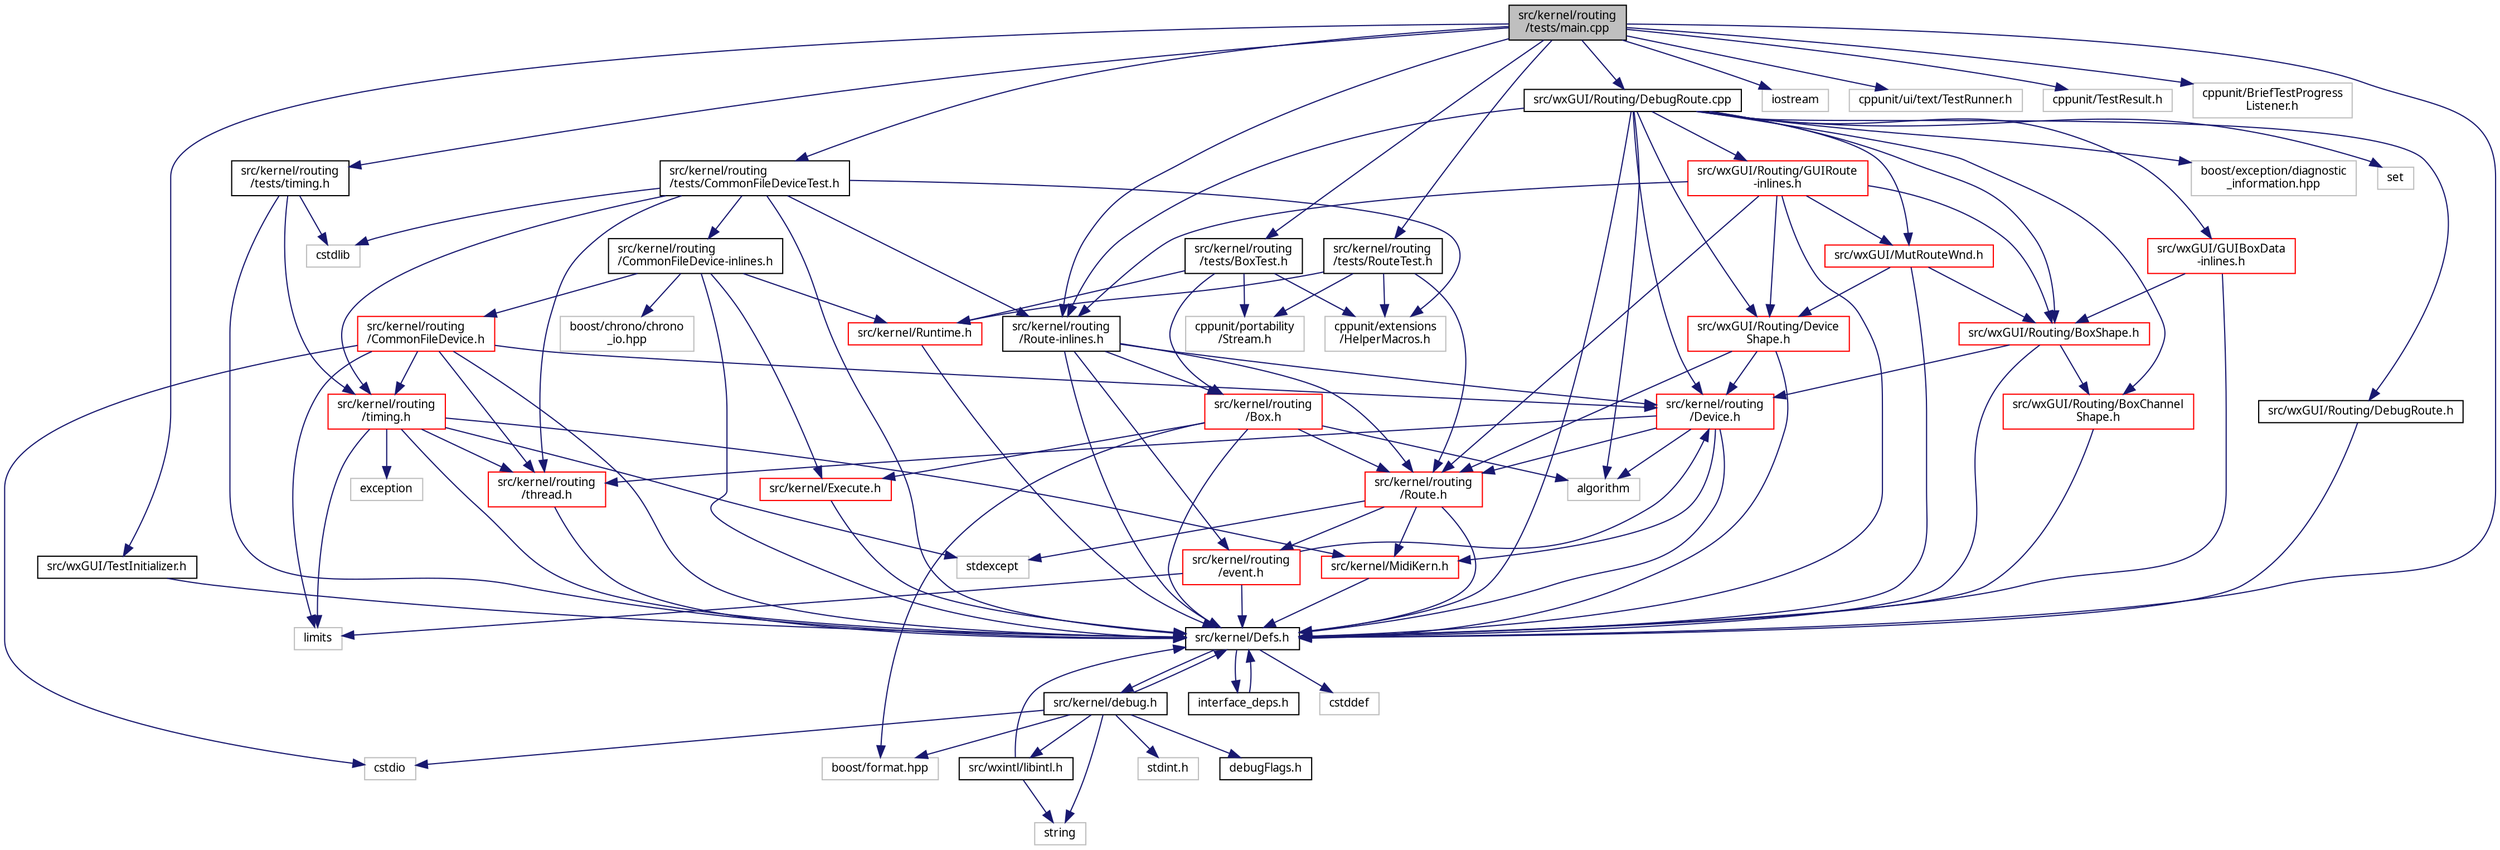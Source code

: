 digraph "src/kernel/routing/tests/main.cpp"
{
  edge [fontname="Sans",fontsize="10",labelfontname="Sans",labelfontsize="10"];
  node [fontname="Sans",fontsize="10",shape=record];
  Node0 [label="src/kernel/routing\l/tests/main.cpp",height=0.2,width=0.4,color="black", fillcolor="grey75", style="filled", fontcolor="black"];
  Node0 -> Node1 [color="midnightblue",fontsize="10",style="solid",fontname="Sans"];
  Node1 [label="src/kernel/Defs.h",height=0.2,width=0.4,color="black", fillcolor="white", style="filled",URL="$d1/d73/Defs_8h.html",tooltip="Common definitions. "];
  Node1 -> Node2 [color="midnightblue",fontsize="10",style="solid",fontname="Sans"];
  Node2 [label="interface_deps.h",height=0.2,width=0.4,color="black", fillcolor="white", style="filled",URL="$de/ddd/interface__deps_8h.html"];
  Node2 -> Node1 [color="midnightblue",fontsize="10",style="solid",fontname="Sans"];
  Node1 -> Node3 [color="midnightblue",fontsize="10",style="solid",fontname="Sans"];
  Node3 [label="cstddef",height=0.2,width=0.4,color="grey75", fillcolor="white", style="filled"];
  Node1 -> Node4 [color="midnightblue",fontsize="10",style="solid",fontname="Sans"];
  Node4 [label="src/kernel/debug.h",height=0.2,width=0.4,color="black", fillcolor="white", style="filled",URL="$db/d16/debug_8h.html"];
  Node4 -> Node1 [color="midnightblue",fontsize="10",style="solid",fontname="Sans"];
  Node4 -> Node5 [color="midnightblue",fontsize="10",style="solid",fontname="Sans"];
  Node5 [label="src/wxintl/libintl.h",height=0.2,width=0.4,color="black", fillcolor="white", style="filled",URL="$d4/d64/libintl_8h.html"];
  Node5 -> Node1 [color="midnightblue",fontsize="10",style="solid",fontname="Sans"];
  Node5 -> Node6 [color="midnightblue",fontsize="10",style="solid",fontname="Sans"];
  Node6 [label="string",height=0.2,width=0.4,color="grey75", fillcolor="white", style="filled"];
  Node4 -> Node6 [color="midnightblue",fontsize="10",style="solid",fontname="Sans"];
  Node4 -> Node7 [color="midnightblue",fontsize="10",style="solid",fontname="Sans"];
  Node7 [label="cstdio",height=0.2,width=0.4,color="grey75", fillcolor="white", style="filled"];
  Node4 -> Node8 [color="midnightblue",fontsize="10",style="solid",fontname="Sans"];
  Node8 [label="boost/format.hpp",height=0.2,width=0.4,color="grey75", fillcolor="white", style="filled"];
  Node4 -> Node9 [color="midnightblue",fontsize="10",style="solid",fontname="Sans"];
  Node9 [label="stdint.h",height=0.2,width=0.4,color="grey75", fillcolor="white", style="filled"];
  Node4 -> Node10 [color="midnightblue",fontsize="10",style="solid",fontname="Sans"];
  Node10 [label="debugFlags.h",height=0.2,width=0.4,color="black", fillcolor="white", style="filled",URL="$d4/dab/debugFlags_8h.html",tooltip="Debug flags for mutabor debug mode. "];
  Node0 -> Node11 [color="midnightblue",fontsize="10",style="solid",fontname="Sans"];
  Node11 [label="src/kernel/routing\l/tests/CommonFileDeviceTest.h",height=0.2,width=0.4,color="black", fillcolor="white", style="filled",URL="$d4/d70/CommonFileDeviceTest_8h.html"];
  Node11 -> Node1 [color="midnightblue",fontsize="10",style="solid",fontname="Sans"];
  Node11 -> Node12 [color="midnightblue",fontsize="10",style="solid",fontname="Sans"];
  Node12 [label="src/kernel/routing\l/CommonFileDevice-inlines.h",height=0.2,width=0.4,color="black", fillcolor="white", style="filled",URL="$d9/d6a/CommonFileDevice-inlines_8h.html"];
  Node12 -> Node1 [color="midnightblue",fontsize="10",style="solid",fontname="Sans"];
  Node12 -> Node13 [color="midnightblue",fontsize="10",style="solid",fontname="Sans"];
  Node13 [label="src/kernel/routing\l/CommonFileDevice.h",height=0.2,width=0.4,color="red", fillcolor="white", style="filled",URL="$d9/d17/CommonFileDevice_8h.html"];
  Node13 -> Node1 [color="midnightblue",fontsize="10",style="solid",fontname="Sans"];
  Node13 -> Node14 [color="midnightblue",fontsize="10",style="solid",fontname="Sans"];
  Node14 [label="src/kernel/routing\l/Device.h",height=0.2,width=0.4,color="red", fillcolor="white", style="filled",URL="$de/d05/Device_8h.html",tooltip="Routing. "];
  Node14 -> Node1 [color="midnightblue",fontsize="10",style="solid",fontname="Sans"];
  Node14 -> Node24 [color="midnightblue",fontsize="10",style="solid",fontname="Sans"];
  Node24 [label="src/kernel/routing\l/Route.h",height=0.2,width=0.4,color="red", fillcolor="white", style="filled",URL="$d1/d65/Route_8h.html",tooltip="Routing. "];
  Node24 -> Node1 [color="midnightblue",fontsize="10",style="solid",fontname="Sans"];
  Node24 -> Node25 [color="midnightblue",fontsize="10",style="solid",fontname="Sans"];
  Node25 [label="src/kernel/MidiKern.h",height=0.2,width=0.4,color="red", fillcolor="white", style="filled",URL="$da/dfd/MidiKern_8h.html"];
  Node25 -> Node1 [color="midnightblue",fontsize="10",style="solid",fontname="Sans"];
  Node24 -> Node30 [color="midnightblue",fontsize="10",style="solid",fontname="Sans"];
  Node30 [label="stdexcept",height=0.2,width=0.4,color="grey75", fillcolor="white", style="filled"];
  Node24 -> Node32 [color="midnightblue",fontsize="10",style="solid",fontname="Sans"];
  Node32 [label="src/kernel/routing\l/event.h",height=0.2,width=0.4,color="red", fillcolor="white", style="filled",URL="$dd/d20/event_8h.html"];
  Node32 -> Node1 [color="midnightblue",fontsize="10",style="solid",fontname="Sans"];
  Node32 -> Node14 [color="midnightblue",fontsize="10",style="solid",fontname="Sans"];
  Node32 -> Node34 [color="midnightblue",fontsize="10",style="solid",fontname="Sans"];
  Node34 [label="limits",height=0.2,width=0.4,color="grey75", fillcolor="white", style="filled"];
  Node14 -> Node35 [color="midnightblue",fontsize="10",style="solid",fontname="Sans"];
  Node35 [label="src/kernel/routing\l/thread.h",height=0.2,width=0.4,color="red", fillcolor="white", style="filled",URL="$db/dd5/thread_8h.html"];
  Node35 -> Node1 [color="midnightblue",fontsize="10",style="solid",fontname="Sans"];
  Node14 -> Node25 [color="midnightblue",fontsize="10",style="solid",fontname="Sans"];
  Node14 -> Node40 [color="midnightblue",fontsize="10",style="solid",fontname="Sans"];
  Node40 [label="algorithm",height=0.2,width=0.4,color="grey75", fillcolor="white", style="filled"];
  Node13 -> Node35 [color="midnightblue",fontsize="10",style="solid",fontname="Sans"];
  Node13 -> Node44 [color="midnightblue",fontsize="10",style="solid",fontname="Sans"];
  Node44 [label="src/kernel/routing\l/timing.h",height=0.2,width=0.4,color="red", fillcolor="white", style="filled",URL="$db/d41/timing_8h.html"];
  Node44 -> Node1 [color="midnightblue",fontsize="10",style="solid",fontname="Sans"];
  Node44 -> Node25 [color="midnightblue",fontsize="10",style="solid",fontname="Sans"];
  Node44 -> Node34 [color="midnightblue",fontsize="10",style="solid",fontname="Sans"];
  Node44 -> Node45 [color="midnightblue",fontsize="10",style="solid",fontname="Sans"];
  Node45 [label="exception",height=0.2,width=0.4,color="grey75", fillcolor="white", style="filled"];
  Node44 -> Node30 [color="midnightblue",fontsize="10",style="solid",fontname="Sans"];
  Node44 -> Node35 [color="midnightblue",fontsize="10",style="solid",fontname="Sans"];
  Node13 -> Node34 [color="midnightblue",fontsize="10",style="solid",fontname="Sans"];
  Node13 -> Node7 [color="midnightblue",fontsize="10",style="solid",fontname="Sans"];
  Node12 -> Node49 [color="midnightblue",fontsize="10",style="solid",fontname="Sans"];
  Node49 [label="src/kernel/Execute.h",height=0.2,width=0.4,color="red", fillcolor="white", style="filled",URL="$de/d11/Execute_8h.html",tooltip="Execute tuning changes. "];
  Node49 -> Node1 [color="midnightblue",fontsize="10",style="solid",fontname="Sans"];
  Node12 -> Node52 [color="midnightblue",fontsize="10",style="solid",fontname="Sans"];
  Node52 [label="src/kernel/Runtime.h",height=0.2,width=0.4,color="red", fillcolor="white", style="filled",URL="$d5/d84/Runtime_8h.html",tooltip="Runtime functions of the (mainly C) old kernel of Mutabor. "];
  Node52 -> Node1 [color="midnightblue",fontsize="10",style="solid",fontname="Sans"];
  Node12 -> Node54 [color="midnightblue",fontsize="10",style="solid",fontname="Sans"];
  Node54 [label="boost/chrono/chrono\l_io.hpp",height=0.2,width=0.4,color="grey75", fillcolor="white", style="filled"];
  Node11 -> Node55 [color="midnightblue",fontsize="10",style="solid",fontname="Sans"];
  Node55 [label="src/kernel/routing\l/Route-inlines.h",height=0.2,width=0.4,color="black", fillcolor="white", style="filled",URL="$d2/d2c/Route-inlines_8h.html"];
  Node55 -> Node1 [color="midnightblue",fontsize="10",style="solid",fontname="Sans"];
  Node55 -> Node24 [color="midnightblue",fontsize="10",style="solid",fontname="Sans"];
  Node55 -> Node14 [color="midnightblue",fontsize="10",style="solid",fontname="Sans"];
  Node55 -> Node56 [color="midnightblue",fontsize="10",style="solid",fontname="Sans"];
  Node56 [label="src/kernel/routing\l/Box.h",height=0.2,width=0.4,color="red", fillcolor="white", style="filled",URL="$de/d0f/Box_8h.html",tooltip="Mutabor Box for C++. "];
  Node56 -> Node1 [color="midnightblue",fontsize="10",style="solid",fontname="Sans"];
  Node56 -> Node24 [color="midnightblue",fontsize="10",style="solid",fontname="Sans"];
  Node56 -> Node49 [color="midnightblue",fontsize="10",style="solid",fontname="Sans"];
  Node56 -> Node40 [color="midnightblue",fontsize="10",style="solid",fontname="Sans"];
  Node56 -> Node8 [color="midnightblue",fontsize="10",style="solid",fontname="Sans"];
  Node55 -> Node32 [color="midnightblue",fontsize="10",style="solid",fontname="Sans"];
  Node11 -> Node44 [color="midnightblue",fontsize="10",style="solid",fontname="Sans"];
  Node11 -> Node35 [color="midnightblue",fontsize="10",style="solid",fontname="Sans"];
  Node11 -> Node61 [color="midnightblue",fontsize="10",style="solid",fontname="Sans"];
  Node61 [label="cstdlib",height=0.2,width=0.4,color="grey75", fillcolor="white", style="filled"];
  Node11 -> Node62 [color="midnightblue",fontsize="10",style="solid",fontname="Sans"];
  Node62 [label="cppunit/extensions\l/HelperMacros.h",height=0.2,width=0.4,color="grey75", fillcolor="white", style="filled"];
  Node0 -> Node63 [color="midnightblue",fontsize="10",style="solid",fontname="Sans"];
  Node63 [label="src/kernel/routing\l/tests/RouteTest.h",height=0.2,width=0.4,color="black", fillcolor="white", style="filled",URL="$dc/d45/RouteTest_8h.html"];
  Node63 -> Node62 [color="midnightblue",fontsize="10",style="solid",fontname="Sans"];
  Node63 -> Node64 [color="midnightblue",fontsize="10",style="solid",fontname="Sans"];
  Node64 [label="cppunit/portability\l/Stream.h",height=0.2,width=0.4,color="grey75", fillcolor="white", style="filled"];
  Node63 -> Node24 [color="midnightblue",fontsize="10",style="solid",fontname="Sans"];
  Node63 -> Node52 [color="midnightblue",fontsize="10",style="solid",fontname="Sans"];
  Node0 -> Node65 [color="midnightblue",fontsize="10",style="solid",fontname="Sans"];
  Node65 [label="src/kernel/routing\l/tests/BoxTest.h",height=0.2,width=0.4,color="black", fillcolor="white", style="filled",URL="$df/d01/BoxTest_8h.html"];
  Node65 -> Node62 [color="midnightblue",fontsize="10",style="solid",fontname="Sans"];
  Node65 -> Node64 [color="midnightblue",fontsize="10",style="solid",fontname="Sans"];
  Node65 -> Node56 [color="midnightblue",fontsize="10",style="solid",fontname="Sans"];
  Node65 -> Node52 [color="midnightblue",fontsize="10",style="solid",fontname="Sans"];
  Node0 -> Node66 [color="midnightblue",fontsize="10",style="solid",fontname="Sans"];
  Node66 [label="src/kernel/routing\l/tests/timing.h",height=0.2,width=0.4,color="black", fillcolor="white", style="filled",URL="$d6/d6d/tests_2timing_8h.html"];
  Node66 -> Node1 [color="midnightblue",fontsize="10",style="solid",fontname="Sans"];
  Node66 -> Node44 [color="midnightblue",fontsize="10",style="solid",fontname="Sans"];
  Node66 -> Node61 [color="midnightblue",fontsize="10",style="solid",fontname="Sans"];
  Node0 -> Node55 [color="midnightblue",fontsize="10",style="solid",fontname="Sans"];
  Node0 -> Node67 [color="midnightblue",fontsize="10",style="solid",fontname="Sans"];
  Node67 [label="src/wxGUI/TestInitializer.h",height=0.2,width=0.4,color="black", fillcolor="white", style="filled",URL="$d5/d47/TestInitializer_8h.html"];
  Node67 -> Node1 [color="midnightblue",fontsize="10",style="solid",fontname="Sans"];
  Node0 -> Node21 [color="midnightblue",fontsize="10",style="solid",fontname="Sans"];
  Node21 [label="iostream",height=0.2,width=0.4,color="grey75", fillcolor="white", style="filled"];
  Node0 -> Node68 [color="midnightblue",fontsize="10",style="solid",fontname="Sans"];
  Node68 [label="cppunit/ui/text/TestRunner.h",height=0.2,width=0.4,color="grey75", fillcolor="white", style="filled"];
  Node0 -> Node69 [color="midnightblue",fontsize="10",style="solid",fontname="Sans"];
  Node69 [label="cppunit/TestResult.h",height=0.2,width=0.4,color="grey75", fillcolor="white", style="filled"];
  Node0 -> Node70 [color="midnightblue",fontsize="10",style="solid",fontname="Sans"];
  Node70 [label="cppunit/BriefTestProgress\lListener.h",height=0.2,width=0.4,color="grey75", fillcolor="white", style="filled"];
  Node0 -> Node71 [color="midnightblue",fontsize="10",style="solid",fontname="Sans"];
  Node71 [label="src/wxGUI/Routing/DebugRoute.cpp",height=0.2,width=0.4,color="black", fillcolor="white", style="filled",URL="$dc/de8/wxGUI_2Routing_2DebugRoute_8cpp.html",tooltip="Debug functions for routing system. "];
  Node71 -> Node1 [color="midnightblue",fontsize="10",style="solid",fontname="Sans"];
  Node71 -> Node72 [color="midnightblue",fontsize="10",style="solid",fontname="Sans"];
  Node72 [label="src/wxGUI/Routing/DebugRoute.h",height=0.2,width=0.4,color="black", fillcolor="white", style="filled",URL="$d5/d31/DebugRoute_8h.html"];
  Node72 -> Node1 [color="midnightblue",fontsize="10",style="solid",fontname="Sans"];
  Node71 -> Node14 [color="midnightblue",fontsize="10",style="solid",fontname="Sans"];
  Node71 -> Node55 [color="midnightblue",fontsize="10",style="solid",fontname="Sans"];
  Node71 -> Node73 [color="midnightblue",fontsize="10",style="solid",fontname="Sans"];
  Node73 [label="boost/exception/diagnostic\l_information.hpp",height=0.2,width=0.4,color="grey75", fillcolor="white", style="filled"];
  Node71 -> Node74 [color="midnightblue",fontsize="10",style="solid",fontname="Sans"];
  Node74 [label="set",height=0.2,width=0.4,color="grey75", fillcolor="white", style="filled"];
  Node71 -> Node40 [color="midnightblue",fontsize="10",style="solid",fontname="Sans"];
  Node71 -> Node75 [color="midnightblue",fontsize="10",style="solid",fontname="Sans"];
  Node75 [label="src/wxGUI/Routing/Device\lShape.h",height=0.2,width=0.4,color="red", fillcolor="white", style="filled",URL="$d9/d4d/DeviceShape_8h.html",tooltip="Device shape base class for route window. "];
  Node75 -> Node1 [color="midnightblue",fontsize="10",style="solid",fontname="Sans"];
  Node75 -> Node24 [color="midnightblue",fontsize="10",style="solid",fontname="Sans"];
  Node75 -> Node14 [color="midnightblue",fontsize="10",style="solid",fontname="Sans"];
  Node71 -> Node122 [color="midnightblue",fontsize="10",style="solid",fontname="Sans"];
  Node122 [label="src/wxGUI/MutRouteWnd.h",height=0.2,width=0.4,color="red", fillcolor="white", style="filled",URL="$d3/dd7/MutRouteWnd_8h.html"];
  Node122 -> Node1 [color="midnightblue",fontsize="10",style="solid",fontname="Sans"];
  Node122 -> Node75 [color="midnightblue",fontsize="10",style="solid",fontname="Sans"];
  Node122 -> Node123 [color="midnightblue",fontsize="10",style="solid",fontname="Sans"];
  Node123 [label="src/wxGUI/Routing/BoxShape.h",height=0.2,width=0.4,color="red", fillcolor="white", style="filled",URL="$d9/d49/BoxShape_8h.html",tooltip="Box shape for route window. "];
  Node123 -> Node1 [color="midnightblue",fontsize="10",style="solid",fontname="Sans"];
  Node123 -> Node124 [color="midnightblue",fontsize="10",style="solid",fontname="Sans"];
  Node124 [label="src/wxGUI/Routing/BoxChannel\lShape.h",height=0.2,width=0.4,color="red", fillcolor="white", style="filled",URL="$d6/d68/BoxChannelShape_8h.html",tooltip="Box shape for route window. "];
  Node124 -> Node1 [color="midnightblue",fontsize="10",style="solid",fontname="Sans"];
  Node123 -> Node14 [color="midnightblue",fontsize="10",style="solid",fontname="Sans"];
  Node71 -> Node123 [color="midnightblue",fontsize="10",style="solid",fontname="Sans"];
  Node71 -> Node129 [color="midnightblue",fontsize="10",style="solid",fontname="Sans"];
  Node129 [label="src/wxGUI/Routing/GUIRoute\l-inlines.h",height=0.2,width=0.4,color="red", fillcolor="white", style="filled",URL="$d2/d73/GUIRoute-inlines_8h.html"];
  Node129 -> Node1 [color="midnightblue",fontsize="10",style="solid",fontname="Sans"];
  Node129 -> Node24 [color="midnightblue",fontsize="10",style="solid",fontname="Sans"];
  Node129 -> Node123 [color="midnightblue",fontsize="10",style="solid",fontname="Sans"];
  Node129 -> Node75 [color="midnightblue",fontsize="10",style="solid",fontname="Sans"];
  Node129 -> Node122 [color="midnightblue",fontsize="10",style="solid",fontname="Sans"];
  Node129 -> Node55 [color="midnightblue",fontsize="10",style="solid",fontname="Sans"];
  Node71 -> Node124 [color="midnightblue",fontsize="10",style="solid",fontname="Sans"];
  Node71 -> Node130 [color="midnightblue",fontsize="10",style="solid",fontname="Sans"];
  Node130 [label="src/wxGUI/GUIBoxData\l-inlines.h",height=0.2,width=0.4,color="red", fillcolor="white", style="filled",URL="$d5/d12/GUIBoxData-inlines_8h.html"];
  Node130 -> Node1 [color="midnightblue",fontsize="10",style="solid",fontname="Sans"];
  Node130 -> Node123 [color="midnightblue",fontsize="10",style="solid",fontname="Sans"];
}
